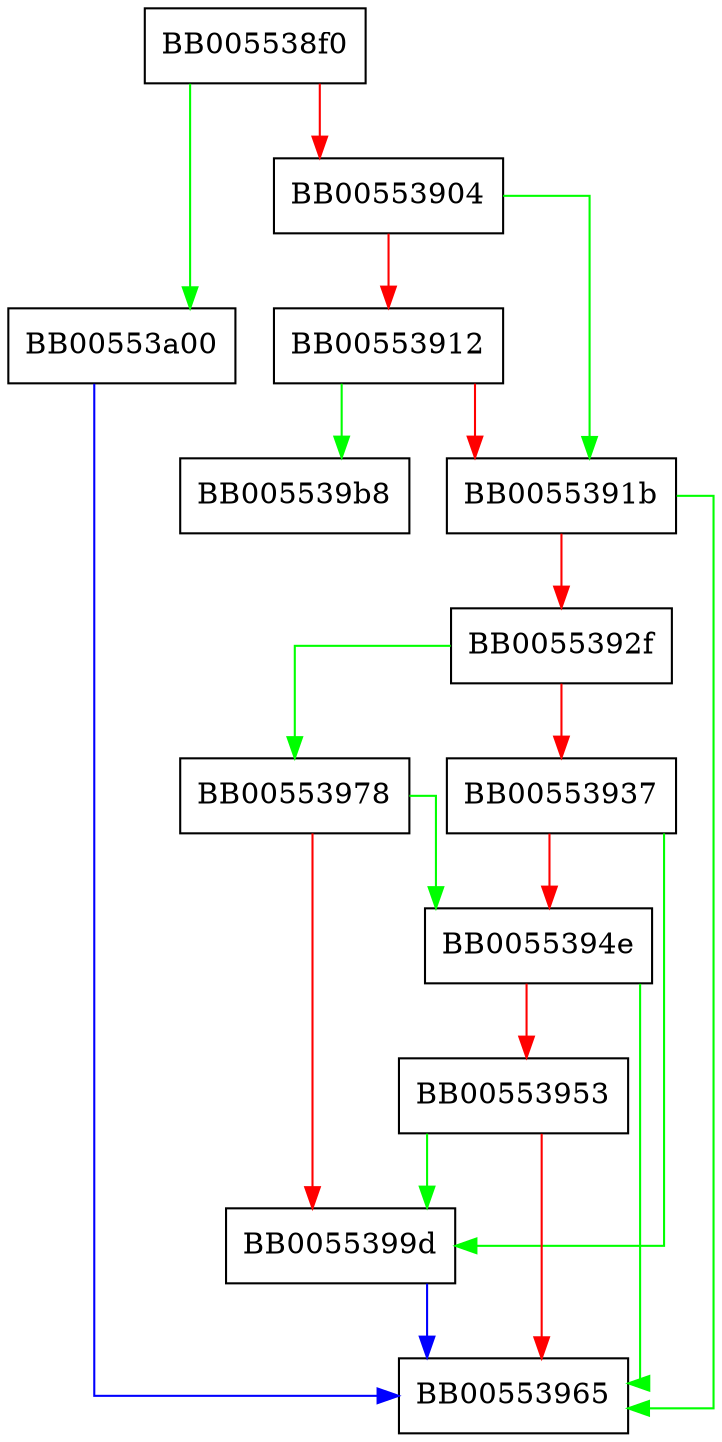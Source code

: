 digraph OSSL_CMP_CRLSTATUS_new1 {
  node [shape="box"];
  graph [splines=ortho];
  BB005538f0 -> BB00553a00 [color="green"];
  BB005538f0 -> BB00553904 [color="red"];
  BB00553904 -> BB0055391b [color="green"];
  BB00553904 -> BB00553912 [color="red"];
  BB00553912 -> BB005539b8 [color="green"];
  BB00553912 -> BB0055391b [color="red"];
  BB0055391b -> BB00553965 [color="green"];
  BB0055391b -> BB0055392f [color="red"];
  BB0055392f -> BB00553978 [color="green"];
  BB0055392f -> BB00553937 [color="red"];
  BB00553937 -> BB0055399d [color="green"];
  BB00553937 -> BB0055394e [color="red"];
  BB0055394e -> BB00553965 [color="green"];
  BB0055394e -> BB00553953 [color="red"];
  BB00553953 -> BB0055399d [color="green"];
  BB00553953 -> BB00553965 [color="red"];
  BB00553978 -> BB0055394e [color="green"];
  BB00553978 -> BB0055399d [color="red"];
  BB0055399d -> BB00553965 [color="blue"];
  BB00553a00 -> BB00553965 [color="blue"];
}